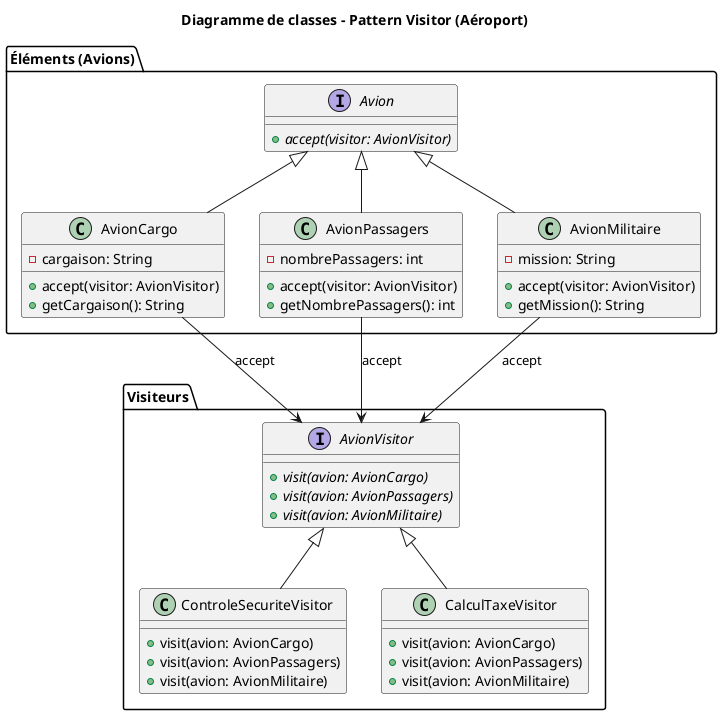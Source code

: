 @startuml
!define INTERFACE interface
!define ABSTRACT abstract

title Diagramme de classes - Pattern Visitor (Aéroport)

package "Éléments (Avions)" {
    INTERFACE Avion {
        + {abstract} accept(visitor: AvionVisitor)
    }

    class AvionCargo {
        - cargaison: String
        + accept(visitor: AvionVisitor)
        + getCargaison(): String
    }

    class AvionPassagers {
        - nombrePassagers: int
        + accept(visitor: AvionVisitor)
        + getNombrePassagers(): int
    }

    class AvionMilitaire {
        - mission: String
        + accept(visitor: AvionVisitor)
        + getMission(): String
    }

    Avion <|-- AvionCargo
    Avion <|-- AvionPassagers
    Avion <|-- AvionMilitaire
}

package "Visiteurs" {
    INTERFACE AvionVisitor {
        + {abstract} visit(avion: AvionCargo)
        + {abstract} visit(avion: AvionPassagers)
        + {abstract} visit(avion: AvionMilitaire)
    }

    class ControleSecuriteVisitor {
        + visit(avion: AvionCargo)
        + visit(avion: AvionPassagers)
        + visit(avion: AvionMilitaire)
    }

    class CalculTaxeVisitor {
        + visit(avion: AvionCargo)
        + visit(avion: AvionPassagers)
        + visit(avion: AvionMilitaire)
    }

    AvionVisitor <|-- ControleSecuriteVisitor
    AvionVisitor <|-- CalculTaxeVisitor
}

'  package "Application" {
'      class Aeroport {
'         + main(args: String[])
'      }
'  }

' Relations
AvionCargo --> AvionVisitor : accept
AvionPassagers --> AvionVisitor : accept
AvionMilitaire --> AvionVisitor : accept

' Aeroport --> Avion : utilise
' Aeroport --> AvionVisitor : utilise

@enduml